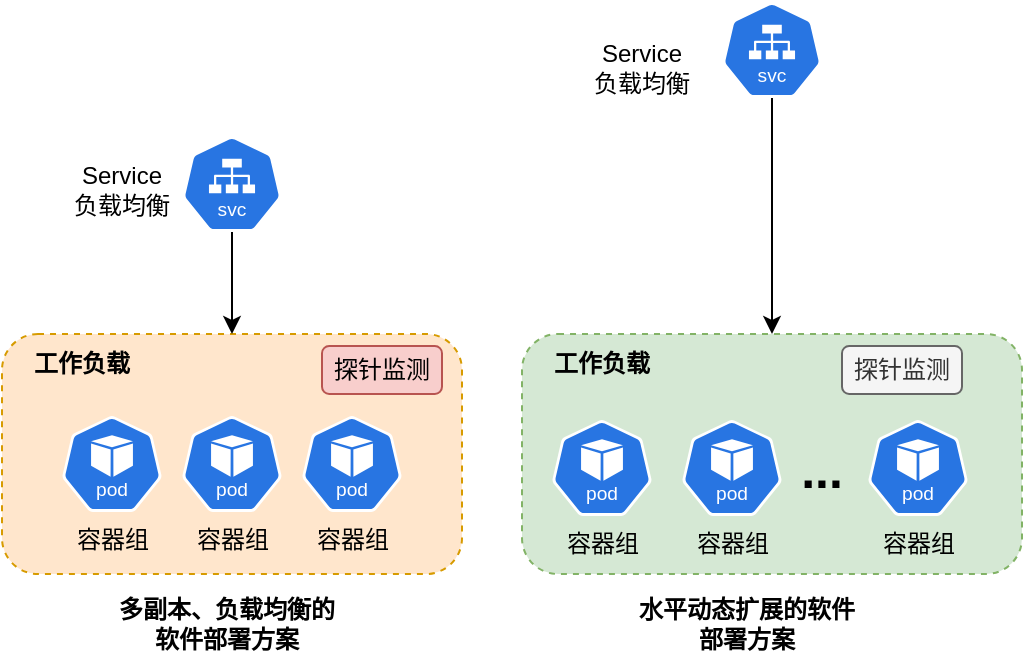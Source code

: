 <mxfile version="24.4.14" type="github">
  <diagram name="第 1 页" id="JDVTVyS_mM1xhRYmOyq-">
    <mxGraphModel dx="1195" dy="615" grid="1" gridSize="10" guides="1" tooltips="1" connect="1" arrows="1" fold="1" page="1" pageScale="1" pageWidth="1169" pageHeight="827" math="0" shadow="0">
      <root>
        <mxCell id="0" />
        <mxCell id="1" parent="0" />
        <mxCell id="ctL0CWL5VPLT_HYPr2nh-5" value="" style="rounded=1;whiteSpace=wrap;html=1;fillColor=#ffe6cc;strokeColor=#d79b00;gradientColor=none;dashed=1;" vertex="1" parent="1">
          <mxGeometry x="260" y="420" width="230" height="120" as="geometry" />
        </mxCell>
        <mxCell id="ctL0CWL5VPLT_HYPr2nh-6" value="工作负载" style="text;html=1;align=center;verticalAlign=middle;whiteSpace=wrap;rounded=0;fontStyle=1" vertex="1" parent="1">
          <mxGeometry x="270" y="420" width="60" height="30" as="geometry" />
        </mxCell>
        <mxCell id="ctL0CWL5VPLT_HYPr2nh-7" value="容器组" style="aspect=fixed;sketch=0;html=1;dashed=0;whitespace=wrap;verticalLabelPosition=bottom;verticalAlign=top;fillColor=#2875E2;strokeColor=#ffffff;points=[[0.005,0.63,0],[0.1,0.2,0],[0.9,0.2,0],[0.5,0,0],[0.995,0.63,0],[0.72,0.99,0],[0.5,1,0],[0.28,0.99,0]];shape=mxgraph.kubernetes.icon2;kubernetesLabel=1;prIcon=pod" vertex="1" parent="1">
          <mxGeometry x="290" y="461" width="50" height="48" as="geometry" />
        </mxCell>
        <mxCell id="ctL0CWL5VPLT_HYPr2nh-8" value="容器组" style="aspect=fixed;sketch=0;html=1;dashed=0;whitespace=wrap;verticalLabelPosition=bottom;verticalAlign=top;fillColor=#2875E2;strokeColor=#ffffff;points=[[0.005,0.63,0],[0.1,0.2,0],[0.9,0.2,0],[0.5,0,0],[0.995,0.63,0],[0.72,0.99,0],[0.5,1,0],[0.28,0.99,0]];shape=mxgraph.kubernetes.icon2;kubernetesLabel=1;prIcon=pod" vertex="1" parent="1">
          <mxGeometry x="350" y="461" width="50" height="48" as="geometry" />
        </mxCell>
        <mxCell id="ctL0CWL5VPLT_HYPr2nh-9" value="容器组" style="aspect=fixed;sketch=0;html=1;dashed=0;whitespace=wrap;verticalLabelPosition=bottom;verticalAlign=top;fillColor=#2875E2;strokeColor=#ffffff;points=[[0.005,0.63,0],[0.1,0.2,0],[0.9,0.2,0],[0.5,0,0],[0.995,0.63,0],[0.72,0.99,0],[0.5,1,0],[0.28,0.99,0]];shape=mxgraph.kubernetes.icon2;kubernetesLabel=1;prIcon=pod" vertex="1" parent="1">
          <mxGeometry x="410" y="461" width="50" height="48" as="geometry" />
        </mxCell>
        <mxCell id="ctL0CWL5VPLT_HYPr2nh-11" style="edgeStyle=orthogonalEdgeStyle;rounded=0;orthogonalLoop=1;jettySize=auto;html=1;exitX=0.5;exitY=1;exitDx=0;exitDy=0;exitPerimeter=0;entryX=0.5;entryY=0;entryDx=0;entryDy=0;" edge="1" parent="1" source="ctL0CWL5VPLT_HYPr2nh-10" target="ctL0CWL5VPLT_HYPr2nh-5">
          <mxGeometry relative="1" as="geometry" />
        </mxCell>
        <mxCell id="ctL0CWL5VPLT_HYPr2nh-10" value="" style="aspect=fixed;sketch=0;html=1;dashed=0;whitespace=wrap;verticalLabelPosition=bottom;verticalAlign=top;fillColor=#2875E2;strokeColor=#ffffff;points=[[0.005,0.63,0],[0.1,0.2,0],[0.9,0.2,0],[0.5,0,0],[0.995,0.63,0],[0.72,0.99,0],[0.5,1,0],[0.28,0.99,0]];shape=mxgraph.kubernetes.icon2;kubernetesLabel=1;prIcon=svc" vertex="1" parent="1">
          <mxGeometry x="350" y="321" width="50" height="48" as="geometry" />
        </mxCell>
        <mxCell id="ctL0CWL5VPLT_HYPr2nh-13" value="&lt;span style=&quot;text-wrap: nowrap;&quot;&gt;Service&lt;/span&gt;&lt;br style=&quot;text-wrap: nowrap;&quot;&gt;&lt;span style=&quot;text-wrap: nowrap;&quot;&gt;负载均衡&lt;/span&gt;" style="text;html=1;align=center;verticalAlign=middle;whiteSpace=wrap;rounded=0;" vertex="1" parent="1">
          <mxGeometry x="290" y="333" width="60" height="30" as="geometry" />
        </mxCell>
        <mxCell id="ctL0CWL5VPLT_HYPr2nh-14" value="多副本、负载均衡的软件部署方案" style="text;html=1;align=center;verticalAlign=middle;whiteSpace=wrap;rounded=0;fontStyle=1" vertex="1" parent="1">
          <mxGeometry x="315" y="550" width="115" height="30" as="geometry" />
        </mxCell>
        <mxCell id="ctL0CWL5VPLT_HYPr2nh-24" value="探针监测" style="rounded=1;whiteSpace=wrap;html=1;fillColor=#f8cecc;strokeColor=#b85450;" vertex="1" parent="1">
          <mxGeometry x="420" y="426" width="60" height="24" as="geometry" />
        </mxCell>
        <mxCell id="ctL0CWL5VPLT_HYPr2nh-25" value="" style="rounded=1;whiteSpace=wrap;html=1;fillColor=#d5e8d4;strokeColor=#82b366;dashed=1;" vertex="1" parent="1">
          <mxGeometry x="520" y="420" width="250" height="120" as="geometry" />
        </mxCell>
        <mxCell id="ctL0CWL5VPLT_HYPr2nh-26" value="工作负载" style="text;html=1;align=center;verticalAlign=middle;whiteSpace=wrap;rounded=0;fontStyle=1" vertex="1" parent="1">
          <mxGeometry x="530" y="420" width="60" height="30" as="geometry" />
        </mxCell>
        <mxCell id="ctL0CWL5VPLT_HYPr2nh-27" value="容器组" style="aspect=fixed;sketch=0;html=1;dashed=0;whitespace=wrap;verticalLabelPosition=bottom;verticalAlign=top;fillColor=#2875E2;strokeColor=#ffffff;points=[[0.005,0.63,0],[0.1,0.2,0],[0.9,0.2,0],[0.5,0,0],[0.995,0.63,0],[0.72,0.99,0],[0.5,1,0],[0.28,0.99,0]];shape=mxgraph.kubernetes.icon2;kubernetesLabel=1;prIcon=pod" vertex="1" parent="1">
          <mxGeometry x="535" y="463" width="50" height="48" as="geometry" />
        </mxCell>
        <mxCell id="ctL0CWL5VPLT_HYPr2nh-28" value="容器组" style="aspect=fixed;sketch=0;html=1;dashed=0;whitespace=wrap;verticalLabelPosition=bottom;verticalAlign=top;fillColor=#2875E2;strokeColor=#ffffff;points=[[0.005,0.63,0],[0.1,0.2,0],[0.9,0.2,0],[0.5,0,0],[0.995,0.63,0],[0.72,0.99,0],[0.5,1,0],[0.28,0.99,0]];shape=mxgraph.kubernetes.icon2;kubernetesLabel=1;prIcon=pod" vertex="1" parent="1">
          <mxGeometry x="600" y="463" width="50" height="48" as="geometry" />
        </mxCell>
        <mxCell id="ctL0CWL5VPLT_HYPr2nh-29" value="容器组" style="aspect=fixed;sketch=0;html=1;dashed=0;whitespace=wrap;verticalLabelPosition=bottom;verticalAlign=top;fillColor=#2875E2;strokeColor=#ffffff;points=[[0.005,0.63,0],[0.1,0.2,0],[0.9,0.2,0],[0.5,0,0],[0.995,0.63,0],[0.72,0.99,0],[0.5,1,0],[0.28,0.99,0]];shape=mxgraph.kubernetes.icon2;kubernetesLabel=1;prIcon=pod" vertex="1" parent="1">
          <mxGeometry x="693" y="463" width="50" height="48" as="geometry" />
        </mxCell>
        <mxCell id="ctL0CWL5VPLT_HYPr2nh-30" style="edgeStyle=orthogonalEdgeStyle;rounded=0;orthogonalLoop=1;jettySize=auto;html=1;exitX=0.5;exitY=1;exitDx=0;exitDy=0;exitPerimeter=0;entryX=0.5;entryY=0;entryDx=0;entryDy=0;" edge="1" parent="1" source="ctL0CWL5VPLT_HYPr2nh-31" target="ctL0CWL5VPLT_HYPr2nh-25">
          <mxGeometry relative="1" as="geometry" />
        </mxCell>
        <mxCell id="ctL0CWL5VPLT_HYPr2nh-31" value="" style="aspect=fixed;sketch=0;html=1;dashed=0;whitespace=wrap;verticalLabelPosition=bottom;verticalAlign=top;fillColor=#2875E2;strokeColor=#ffffff;points=[[0.005,0.63,0],[0.1,0.2,0],[0.9,0.2,0],[0.5,0,0],[0.995,0.63,0],[0.72,0.99,0],[0.5,1,0],[0.28,0.99,0]];shape=mxgraph.kubernetes.icon2;kubernetesLabel=1;prIcon=svc" vertex="1" parent="1">
          <mxGeometry x="620" y="254" width="50" height="48" as="geometry" />
        </mxCell>
        <mxCell id="ctL0CWL5VPLT_HYPr2nh-32" value="&lt;span style=&quot;text-wrap: nowrap;&quot;&gt;Service&lt;/span&gt;&lt;br style=&quot;text-wrap: nowrap;&quot;&gt;&lt;span style=&quot;text-wrap: nowrap;&quot;&gt;负载均衡&lt;/span&gt;" style="text;html=1;align=center;verticalAlign=middle;whiteSpace=wrap;rounded=0;" vertex="1" parent="1">
          <mxGeometry x="550" y="272" width="60" height="30" as="geometry" />
        </mxCell>
        <mxCell id="ctL0CWL5VPLT_HYPr2nh-33" value="水平动态扩展的软件部署方案" style="text;html=1;align=center;verticalAlign=middle;whiteSpace=wrap;rounded=0;fontStyle=1" vertex="1" parent="1">
          <mxGeometry x="575" y="550" width="115" height="30" as="geometry" />
        </mxCell>
        <mxCell id="ctL0CWL5VPLT_HYPr2nh-34" value="探针监测" style="rounded=1;whiteSpace=wrap;html=1;fillColor=#f5f5f5;strokeColor=#666666;fontColor=#333333;" vertex="1" parent="1">
          <mxGeometry x="680" y="426" width="60" height="24" as="geometry" />
        </mxCell>
        <mxCell id="ctL0CWL5VPLT_HYPr2nh-35" value="&lt;font style=&quot;font-size: 25px;&quot;&gt;...&lt;/font&gt;" style="text;html=1;align=center;verticalAlign=middle;whiteSpace=wrap;rounded=0;fontStyle=1;fontSize=25;" vertex="1" parent="1">
          <mxGeometry x="640" y="472" width="60" height="30" as="geometry" />
        </mxCell>
      </root>
    </mxGraphModel>
  </diagram>
</mxfile>
